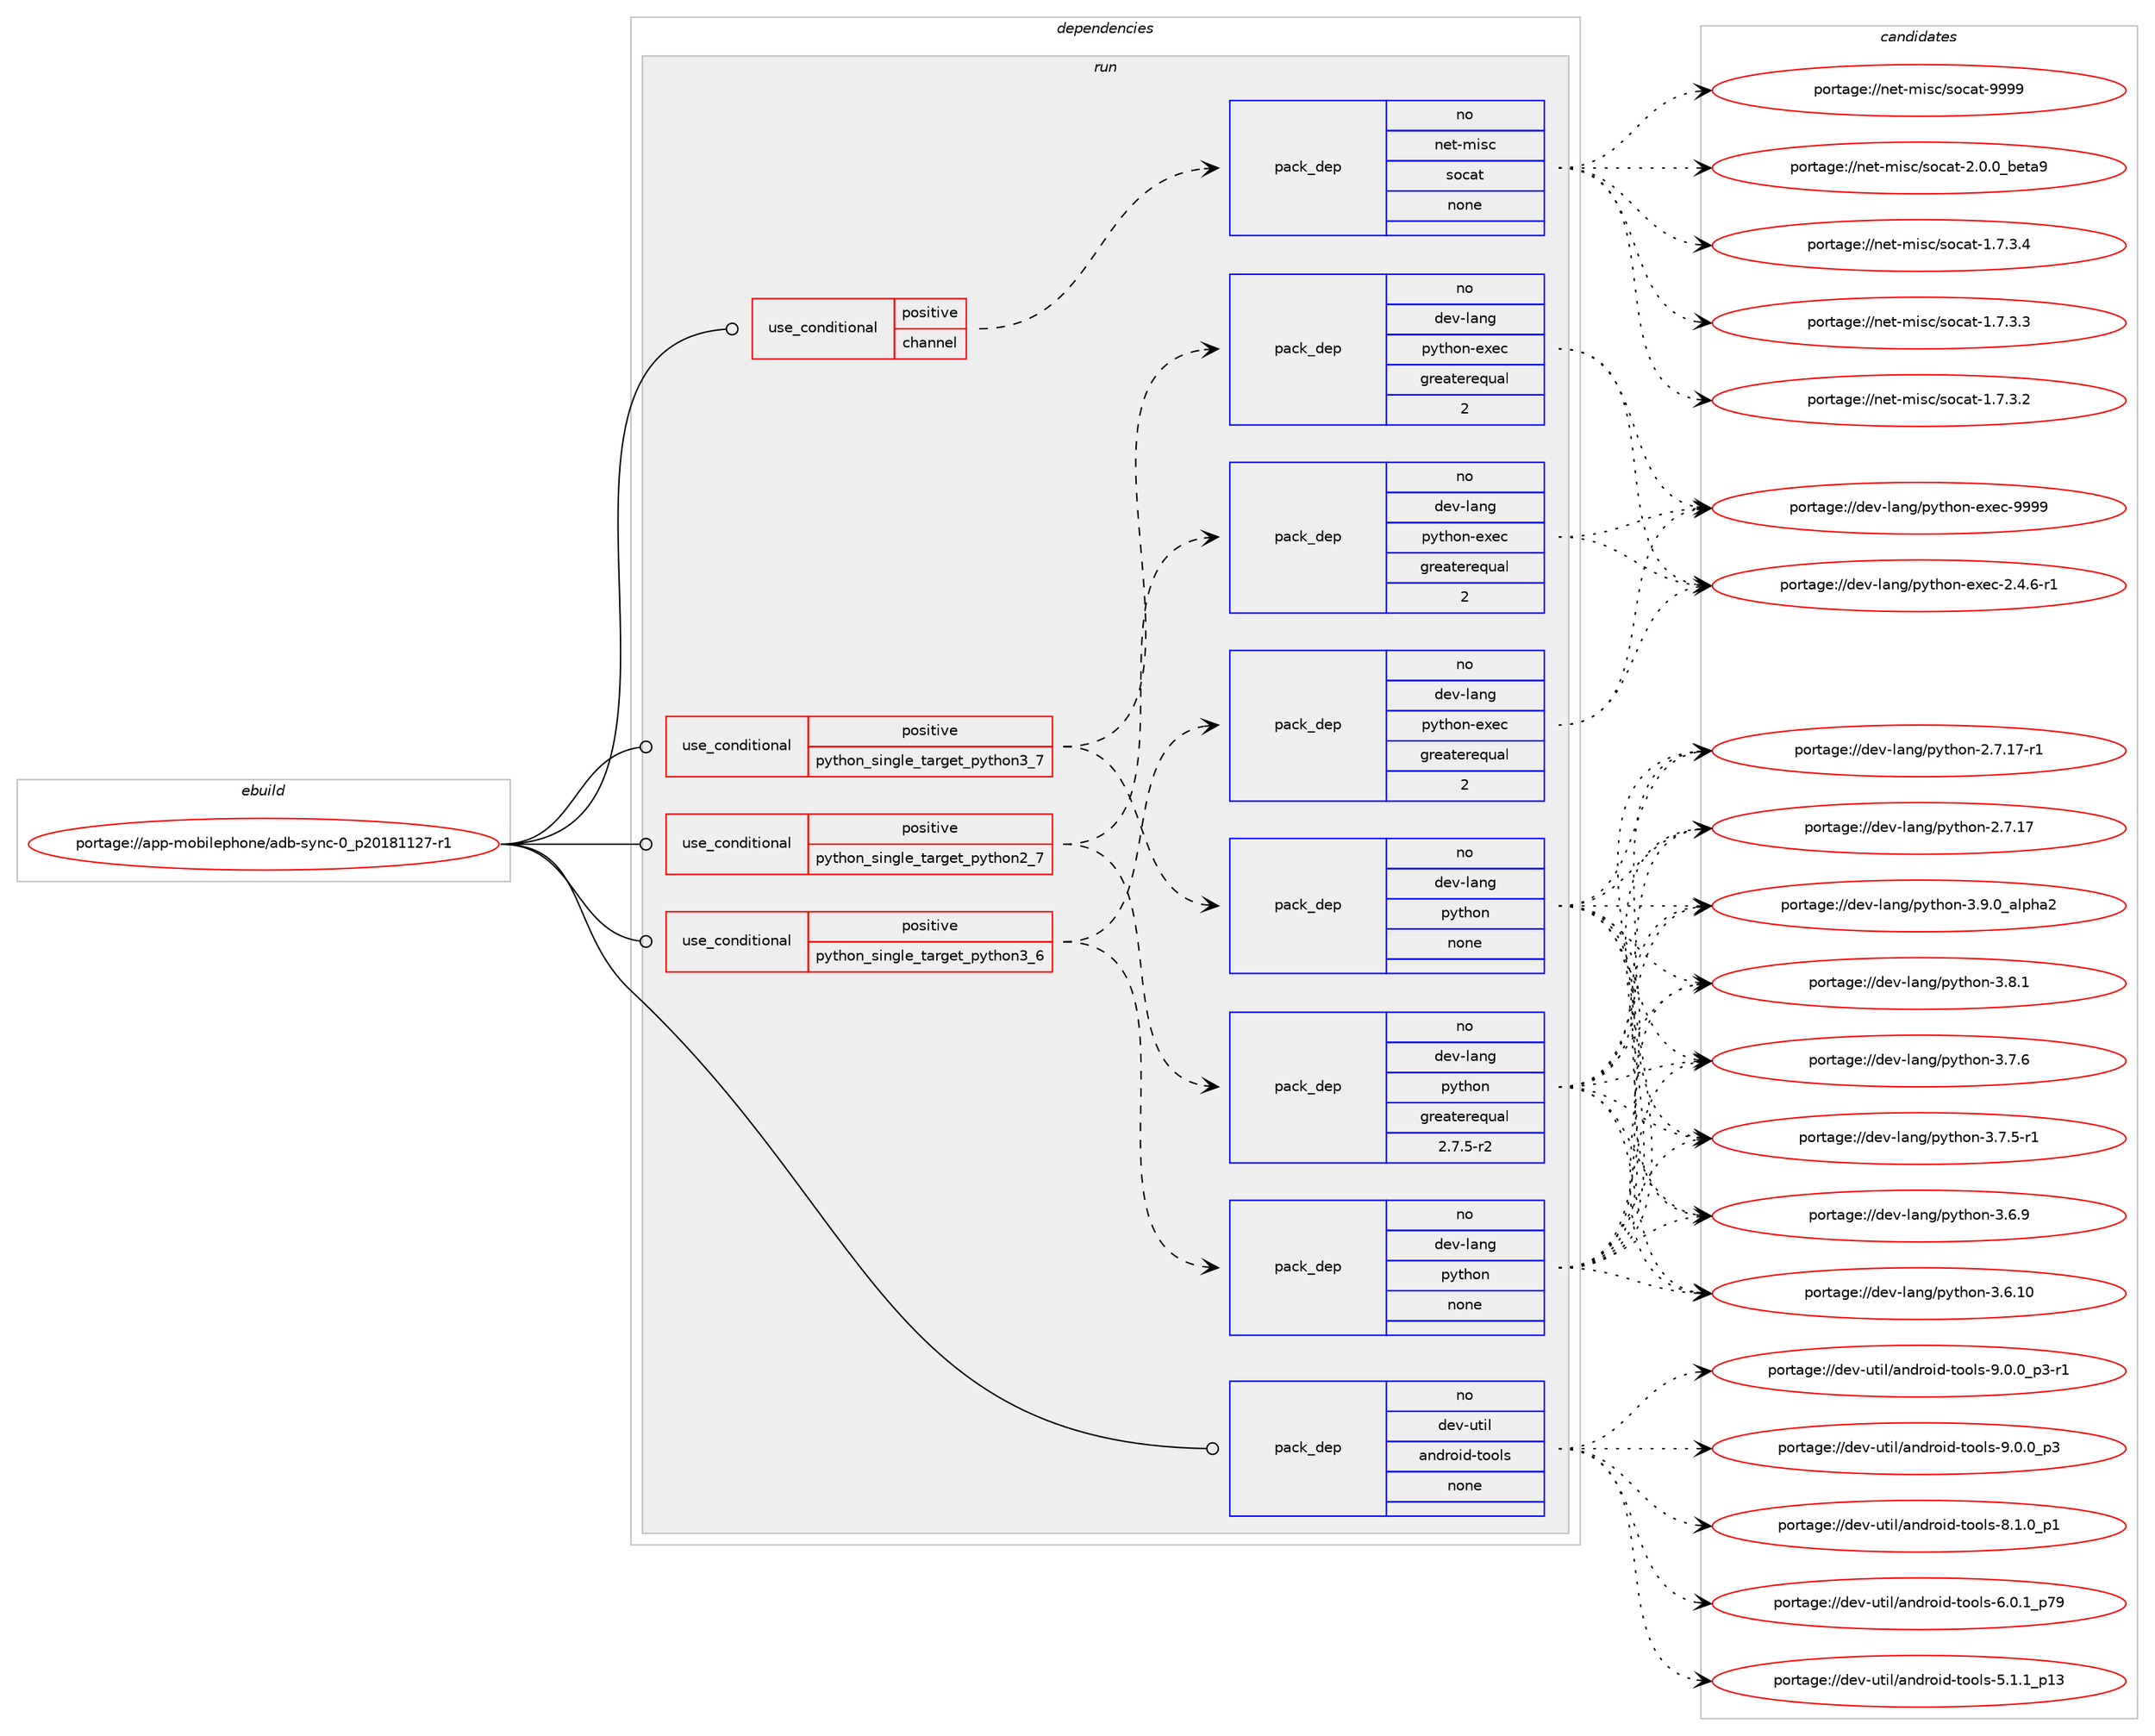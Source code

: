 digraph prolog {

# *************
# Graph options
# *************

newrank=true;
concentrate=true;
compound=true;
graph [rankdir=LR,fontname=Helvetica,fontsize=10,ranksep=1.5];#, ranksep=2.5, nodesep=0.2];
edge  [arrowhead=vee];
node  [fontname=Helvetica,fontsize=10];

# **********
# The ebuild
# **********

subgraph cluster_leftcol {
color=gray;
label=<<i>ebuild</i>>;
id [label="portage://app-mobilephone/adb-sync-0_p20181127-r1", color=red, width=4, href="../app-mobilephone/adb-sync-0_p20181127-r1.svg"];
}

# ****************
# The dependencies
# ****************

subgraph cluster_midcol {
color=gray;
label=<<i>dependencies</i>>;
subgraph cluster_compile {
fillcolor="#eeeeee";
style=filled;
label=<<i>compile</i>>;
}
subgraph cluster_compileandrun {
fillcolor="#eeeeee";
style=filled;
label=<<i>compile and run</i>>;
}
subgraph cluster_run {
fillcolor="#eeeeee";
style=filled;
label=<<i>run</i>>;
subgraph cond142572 {
dependency608748 [label=<<TABLE BORDER="0" CELLBORDER="1" CELLSPACING="0" CELLPADDING="4"><TR><TD ROWSPAN="3" CELLPADDING="10">use_conditional</TD></TR><TR><TD>positive</TD></TR><TR><TD>channel</TD></TR></TABLE>>, shape=none, color=red];
subgraph pack458033 {
dependency608749 [label=<<TABLE BORDER="0" CELLBORDER="1" CELLSPACING="0" CELLPADDING="4" WIDTH="220"><TR><TD ROWSPAN="6" CELLPADDING="30">pack_dep</TD></TR><TR><TD WIDTH="110">no</TD></TR><TR><TD>net-misc</TD></TR><TR><TD>socat</TD></TR><TR><TD>none</TD></TR><TR><TD></TD></TR></TABLE>>, shape=none, color=blue];
}
dependency608748:e -> dependency608749:w [weight=20,style="dashed",arrowhead="vee"];
}
id:e -> dependency608748:w [weight=20,style="solid",arrowhead="odot"];
subgraph cond142573 {
dependency608750 [label=<<TABLE BORDER="0" CELLBORDER="1" CELLSPACING="0" CELLPADDING="4"><TR><TD ROWSPAN="3" CELLPADDING="10">use_conditional</TD></TR><TR><TD>positive</TD></TR><TR><TD>python_single_target_python2_7</TD></TR></TABLE>>, shape=none, color=red];
subgraph pack458034 {
dependency608751 [label=<<TABLE BORDER="0" CELLBORDER="1" CELLSPACING="0" CELLPADDING="4" WIDTH="220"><TR><TD ROWSPAN="6" CELLPADDING="30">pack_dep</TD></TR><TR><TD WIDTH="110">no</TD></TR><TR><TD>dev-lang</TD></TR><TR><TD>python</TD></TR><TR><TD>greaterequal</TD></TR><TR><TD>2.7.5-r2</TD></TR></TABLE>>, shape=none, color=blue];
}
dependency608750:e -> dependency608751:w [weight=20,style="dashed",arrowhead="vee"];
subgraph pack458035 {
dependency608752 [label=<<TABLE BORDER="0" CELLBORDER="1" CELLSPACING="0" CELLPADDING="4" WIDTH="220"><TR><TD ROWSPAN="6" CELLPADDING="30">pack_dep</TD></TR><TR><TD WIDTH="110">no</TD></TR><TR><TD>dev-lang</TD></TR><TR><TD>python-exec</TD></TR><TR><TD>greaterequal</TD></TR><TR><TD>2</TD></TR></TABLE>>, shape=none, color=blue];
}
dependency608750:e -> dependency608752:w [weight=20,style="dashed",arrowhead="vee"];
}
id:e -> dependency608750:w [weight=20,style="solid",arrowhead="odot"];
subgraph cond142574 {
dependency608753 [label=<<TABLE BORDER="0" CELLBORDER="1" CELLSPACING="0" CELLPADDING="4"><TR><TD ROWSPAN="3" CELLPADDING="10">use_conditional</TD></TR><TR><TD>positive</TD></TR><TR><TD>python_single_target_python3_6</TD></TR></TABLE>>, shape=none, color=red];
subgraph pack458036 {
dependency608754 [label=<<TABLE BORDER="0" CELLBORDER="1" CELLSPACING="0" CELLPADDING="4" WIDTH="220"><TR><TD ROWSPAN="6" CELLPADDING="30">pack_dep</TD></TR><TR><TD WIDTH="110">no</TD></TR><TR><TD>dev-lang</TD></TR><TR><TD>python</TD></TR><TR><TD>none</TD></TR><TR><TD></TD></TR></TABLE>>, shape=none, color=blue];
}
dependency608753:e -> dependency608754:w [weight=20,style="dashed",arrowhead="vee"];
subgraph pack458037 {
dependency608755 [label=<<TABLE BORDER="0" CELLBORDER="1" CELLSPACING="0" CELLPADDING="4" WIDTH="220"><TR><TD ROWSPAN="6" CELLPADDING="30">pack_dep</TD></TR><TR><TD WIDTH="110">no</TD></TR><TR><TD>dev-lang</TD></TR><TR><TD>python-exec</TD></TR><TR><TD>greaterequal</TD></TR><TR><TD>2</TD></TR></TABLE>>, shape=none, color=blue];
}
dependency608753:e -> dependency608755:w [weight=20,style="dashed",arrowhead="vee"];
}
id:e -> dependency608753:w [weight=20,style="solid",arrowhead="odot"];
subgraph cond142575 {
dependency608756 [label=<<TABLE BORDER="0" CELLBORDER="1" CELLSPACING="0" CELLPADDING="4"><TR><TD ROWSPAN="3" CELLPADDING="10">use_conditional</TD></TR><TR><TD>positive</TD></TR><TR><TD>python_single_target_python3_7</TD></TR></TABLE>>, shape=none, color=red];
subgraph pack458038 {
dependency608757 [label=<<TABLE BORDER="0" CELLBORDER="1" CELLSPACING="0" CELLPADDING="4" WIDTH="220"><TR><TD ROWSPAN="6" CELLPADDING="30">pack_dep</TD></TR><TR><TD WIDTH="110">no</TD></TR><TR><TD>dev-lang</TD></TR><TR><TD>python</TD></TR><TR><TD>none</TD></TR><TR><TD></TD></TR></TABLE>>, shape=none, color=blue];
}
dependency608756:e -> dependency608757:w [weight=20,style="dashed",arrowhead="vee"];
subgraph pack458039 {
dependency608758 [label=<<TABLE BORDER="0" CELLBORDER="1" CELLSPACING="0" CELLPADDING="4" WIDTH="220"><TR><TD ROWSPAN="6" CELLPADDING="30">pack_dep</TD></TR><TR><TD WIDTH="110">no</TD></TR><TR><TD>dev-lang</TD></TR><TR><TD>python-exec</TD></TR><TR><TD>greaterequal</TD></TR><TR><TD>2</TD></TR></TABLE>>, shape=none, color=blue];
}
dependency608756:e -> dependency608758:w [weight=20,style="dashed",arrowhead="vee"];
}
id:e -> dependency608756:w [weight=20,style="solid",arrowhead="odot"];
subgraph pack458040 {
dependency608759 [label=<<TABLE BORDER="0" CELLBORDER="1" CELLSPACING="0" CELLPADDING="4" WIDTH="220"><TR><TD ROWSPAN="6" CELLPADDING="30">pack_dep</TD></TR><TR><TD WIDTH="110">no</TD></TR><TR><TD>dev-util</TD></TR><TR><TD>android-tools</TD></TR><TR><TD>none</TD></TR><TR><TD></TD></TR></TABLE>>, shape=none, color=blue];
}
id:e -> dependency608759:w [weight=20,style="solid",arrowhead="odot"];
}
}

# **************
# The candidates
# **************

subgraph cluster_choices {
rank=same;
color=gray;
label=<<i>candidates</i>>;

subgraph choice458033 {
color=black;
nodesep=1;
choice11010111645109105115994711511199971164557575757 [label="portage://net-misc/socat-9999", color=red, width=4,href="../net-misc/socat-9999.svg"];
choice110101116451091051159947115111999711645504648464895981011169757 [label="portage://net-misc/socat-2.0.0_beta9", color=red, width=4,href="../net-misc/socat-2.0.0_beta9.svg"];
choice11010111645109105115994711511199971164549465546514652 [label="portage://net-misc/socat-1.7.3.4", color=red, width=4,href="../net-misc/socat-1.7.3.4.svg"];
choice11010111645109105115994711511199971164549465546514651 [label="portage://net-misc/socat-1.7.3.3", color=red, width=4,href="../net-misc/socat-1.7.3.3.svg"];
choice11010111645109105115994711511199971164549465546514650 [label="portage://net-misc/socat-1.7.3.2", color=red, width=4,href="../net-misc/socat-1.7.3.2.svg"];
dependency608749:e -> choice11010111645109105115994711511199971164557575757:w [style=dotted,weight="100"];
dependency608749:e -> choice110101116451091051159947115111999711645504648464895981011169757:w [style=dotted,weight="100"];
dependency608749:e -> choice11010111645109105115994711511199971164549465546514652:w [style=dotted,weight="100"];
dependency608749:e -> choice11010111645109105115994711511199971164549465546514651:w [style=dotted,weight="100"];
dependency608749:e -> choice11010111645109105115994711511199971164549465546514650:w [style=dotted,weight="100"];
}
subgraph choice458034 {
color=black;
nodesep=1;
choice10010111845108971101034711212111610411111045514657464895971081121049750 [label="portage://dev-lang/python-3.9.0_alpha2", color=red, width=4,href="../dev-lang/python-3.9.0_alpha2.svg"];
choice100101118451089711010347112121116104111110455146564649 [label="portage://dev-lang/python-3.8.1", color=red, width=4,href="../dev-lang/python-3.8.1.svg"];
choice100101118451089711010347112121116104111110455146554654 [label="portage://dev-lang/python-3.7.6", color=red, width=4,href="../dev-lang/python-3.7.6.svg"];
choice1001011184510897110103471121211161041111104551465546534511449 [label="portage://dev-lang/python-3.7.5-r1", color=red, width=4,href="../dev-lang/python-3.7.5-r1.svg"];
choice100101118451089711010347112121116104111110455146544657 [label="portage://dev-lang/python-3.6.9", color=red, width=4,href="../dev-lang/python-3.6.9.svg"];
choice10010111845108971101034711212111610411111045514654464948 [label="portage://dev-lang/python-3.6.10", color=red, width=4,href="../dev-lang/python-3.6.10.svg"];
choice100101118451089711010347112121116104111110455046554649554511449 [label="portage://dev-lang/python-2.7.17-r1", color=red, width=4,href="../dev-lang/python-2.7.17-r1.svg"];
choice10010111845108971101034711212111610411111045504655464955 [label="portage://dev-lang/python-2.7.17", color=red, width=4,href="../dev-lang/python-2.7.17.svg"];
dependency608751:e -> choice10010111845108971101034711212111610411111045514657464895971081121049750:w [style=dotted,weight="100"];
dependency608751:e -> choice100101118451089711010347112121116104111110455146564649:w [style=dotted,weight="100"];
dependency608751:e -> choice100101118451089711010347112121116104111110455146554654:w [style=dotted,weight="100"];
dependency608751:e -> choice1001011184510897110103471121211161041111104551465546534511449:w [style=dotted,weight="100"];
dependency608751:e -> choice100101118451089711010347112121116104111110455146544657:w [style=dotted,weight="100"];
dependency608751:e -> choice10010111845108971101034711212111610411111045514654464948:w [style=dotted,weight="100"];
dependency608751:e -> choice100101118451089711010347112121116104111110455046554649554511449:w [style=dotted,weight="100"];
dependency608751:e -> choice10010111845108971101034711212111610411111045504655464955:w [style=dotted,weight="100"];
}
subgraph choice458035 {
color=black;
nodesep=1;
choice10010111845108971101034711212111610411111045101120101994557575757 [label="portage://dev-lang/python-exec-9999", color=red, width=4,href="../dev-lang/python-exec-9999.svg"];
choice10010111845108971101034711212111610411111045101120101994550465246544511449 [label="portage://dev-lang/python-exec-2.4.6-r1", color=red, width=4,href="../dev-lang/python-exec-2.4.6-r1.svg"];
dependency608752:e -> choice10010111845108971101034711212111610411111045101120101994557575757:w [style=dotted,weight="100"];
dependency608752:e -> choice10010111845108971101034711212111610411111045101120101994550465246544511449:w [style=dotted,weight="100"];
}
subgraph choice458036 {
color=black;
nodesep=1;
choice10010111845108971101034711212111610411111045514657464895971081121049750 [label="portage://dev-lang/python-3.9.0_alpha2", color=red, width=4,href="../dev-lang/python-3.9.0_alpha2.svg"];
choice100101118451089711010347112121116104111110455146564649 [label="portage://dev-lang/python-3.8.1", color=red, width=4,href="../dev-lang/python-3.8.1.svg"];
choice100101118451089711010347112121116104111110455146554654 [label="portage://dev-lang/python-3.7.6", color=red, width=4,href="../dev-lang/python-3.7.6.svg"];
choice1001011184510897110103471121211161041111104551465546534511449 [label="portage://dev-lang/python-3.7.5-r1", color=red, width=4,href="../dev-lang/python-3.7.5-r1.svg"];
choice100101118451089711010347112121116104111110455146544657 [label="portage://dev-lang/python-3.6.9", color=red, width=4,href="../dev-lang/python-3.6.9.svg"];
choice10010111845108971101034711212111610411111045514654464948 [label="portage://dev-lang/python-3.6.10", color=red, width=4,href="../dev-lang/python-3.6.10.svg"];
choice100101118451089711010347112121116104111110455046554649554511449 [label="portage://dev-lang/python-2.7.17-r1", color=red, width=4,href="../dev-lang/python-2.7.17-r1.svg"];
choice10010111845108971101034711212111610411111045504655464955 [label="portage://dev-lang/python-2.7.17", color=red, width=4,href="../dev-lang/python-2.7.17.svg"];
dependency608754:e -> choice10010111845108971101034711212111610411111045514657464895971081121049750:w [style=dotted,weight="100"];
dependency608754:e -> choice100101118451089711010347112121116104111110455146564649:w [style=dotted,weight="100"];
dependency608754:e -> choice100101118451089711010347112121116104111110455146554654:w [style=dotted,weight="100"];
dependency608754:e -> choice1001011184510897110103471121211161041111104551465546534511449:w [style=dotted,weight="100"];
dependency608754:e -> choice100101118451089711010347112121116104111110455146544657:w [style=dotted,weight="100"];
dependency608754:e -> choice10010111845108971101034711212111610411111045514654464948:w [style=dotted,weight="100"];
dependency608754:e -> choice100101118451089711010347112121116104111110455046554649554511449:w [style=dotted,weight="100"];
dependency608754:e -> choice10010111845108971101034711212111610411111045504655464955:w [style=dotted,weight="100"];
}
subgraph choice458037 {
color=black;
nodesep=1;
choice10010111845108971101034711212111610411111045101120101994557575757 [label="portage://dev-lang/python-exec-9999", color=red, width=4,href="../dev-lang/python-exec-9999.svg"];
choice10010111845108971101034711212111610411111045101120101994550465246544511449 [label="portage://dev-lang/python-exec-2.4.6-r1", color=red, width=4,href="../dev-lang/python-exec-2.4.6-r1.svg"];
dependency608755:e -> choice10010111845108971101034711212111610411111045101120101994557575757:w [style=dotted,weight="100"];
dependency608755:e -> choice10010111845108971101034711212111610411111045101120101994550465246544511449:w [style=dotted,weight="100"];
}
subgraph choice458038 {
color=black;
nodesep=1;
choice10010111845108971101034711212111610411111045514657464895971081121049750 [label="portage://dev-lang/python-3.9.0_alpha2", color=red, width=4,href="../dev-lang/python-3.9.0_alpha2.svg"];
choice100101118451089711010347112121116104111110455146564649 [label="portage://dev-lang/python-3.8.1", color=red, width=4,href="../dev-lang/python-3.8.1.svg"];
choice100101118451089711010347112121116104111110455146554654 [label="portage://dev-lang/python-3.7.6", color=red, width=4,href="../dev-lang/python-3.7.6.svg"];
choice1001011184510897110103471121211161041111104551465546534511449 [label="portage://dev-lang/python-3.7.5-r1", color=red, width=4,href="../dev-lang/python-3.7.5-r1.svg"];
choice100101118451089711010347112121116104111110455146544657 [label="portage://dev-lang/python-3.6.9", color=red, width=4,href="../dev-lang/python-3.6.9.svg"];
choice10010111845108971101034711212111610411111045514654464948 [label="portage://dev-lang/python-3.6.10", color=red, width=4,href="../dev-lang/python-3.6.10.svg"];
choice100101118451089711010347112121116104111110455046554649554511449 [label="portage://dev-lang/python-2.7.17-r1", color=red, width=4,href="../dev-lang/python-2.7.17-r1.svg"];
choice10010111845108971101034711212111610411111045504655464955 [label="portage://dev-lang/python-2.7.17", color=red, width=4,href="../dev-lang/python-2.7.17.svg"];
dependency608757:e -> choice10010111845108971101034711212111610411111045514657464895971081121049750:w [style=dotted,weight="100"];
dependency608757:e -> choice100101118451089711010347112121116104111110455146564649:w [style=dotted,weight="100"];
dependency608757:e -> choice100101118451089711010347112121116104111110455146554654:w [style=dotted,weight="100"];
dependency608757:e -> choice1001011184510897110103471121211161041111104551465546534511449:w [style=dotted,weight="100"];
dependency608757:e -> choice100101118451089711010347112121116104111110455146544657:w [style=dotted,weight="100"];
dependency608757:e -> choice10010111845108971101034711212111610411111045514654464948:w [style=dotted,weight="100"];
dependency608757:e -> choice100101118451089711010347112121116104111110455046554649554511449:w [style=dotted,weight="100"];
dependency608757:e -> choice10010111845108971101034711212111610411111045504655464955:w [style=dotted,weight="100"];
}
subgraph choice458039 {
color=black;
nodesep=1;
choice10010111845108971101034711212111610411111045101120101994557575757 [label="portage://dev-lang/python-exec-9999", color=red, width=4,href="../dev-lang/python-exec-9999.svg"];
choice10010111845108971101034711212111610411111045101120101994550465246544511449 [label="portage://dev-lang/python-exec-2.4.6-r1", color=red, width=4,href="../dev-lang/python-exec-2.4.6-r1.svg"];
dependency608758:e -> choice10010111845108971101034711212111610411111045101120101994557575757:w [style=dotted,weight="100"];
dependency608758:e -> choice10010111845108971101034711212111610411111045101120101994550465246544511449:w [style=dotted,weight="100"];
}
subgraph choice458040 {
color=black;
nodesep=1;
choice1001011184511711610510847971101001141111051004511611111110811545574648464895112514511449 [label="portage://dev-util/android-tools-9.0.0_p3-r1", color=red, width=4,href="../dev-util/android-tools-9.0.0_p3-r1.svg"];
choice100101118451171161051084797110100114111105100451161111111081154557464846489511251 [label="portage://dev-util/android-tools-9.0.0_p3", color=red, width=4,href="../dev-util/android-tools-9.0.0_p3.svg"];
choice100101118451171161051084797110100114111105100451161111111081154556464946489511249 [label="portage://dev-util/android-tools-8.1.0_p1", color=red, width=4,href="../dev-util/android-tools-8.1.0_p1.svg"];
choice10010111845117116105108479711010011411110510045116111111108115455446484649951125557 [label="portage://dev-util/android-tools-6.0.1_p79", color=red, width=4,href="../dev-util/android-tools-6.0.1_p79.svg"];
choice10010111845117116105108479711010011411110510045116111111108115455346494649951124951 [label="portage://dev-util/android-tools-5.1.1_p13", color=red, width=4,href="../dev-util/android-tools-5.1.1_p13.svg"];
dependency608759:e -> choice1001011184511711610510847971101001141111051004511611111110811545574648464895112514511449:w [style=dotted,weight="100"];
dependency608759:e -> choice100101118451171161051084797110100114111105100451161111111081154557464846489511251:w [style=dotted,weight="100"];
dependency608759:e -> choice100101118451171161051084797110100114111105100451161111111081154556464946489511249:w [style=dotted,weight="100"];
dependency608759:e -> choice10010111845117116105108479711010011411110510045116111111108115455446484649951125557:w [style=dotted,weight="100"];
dependency608759:e -> choice10010111845117116105108479711010011411110510045116111111108115455346494649951124951:w [style=dotted,weight="100"];
}
}

}
